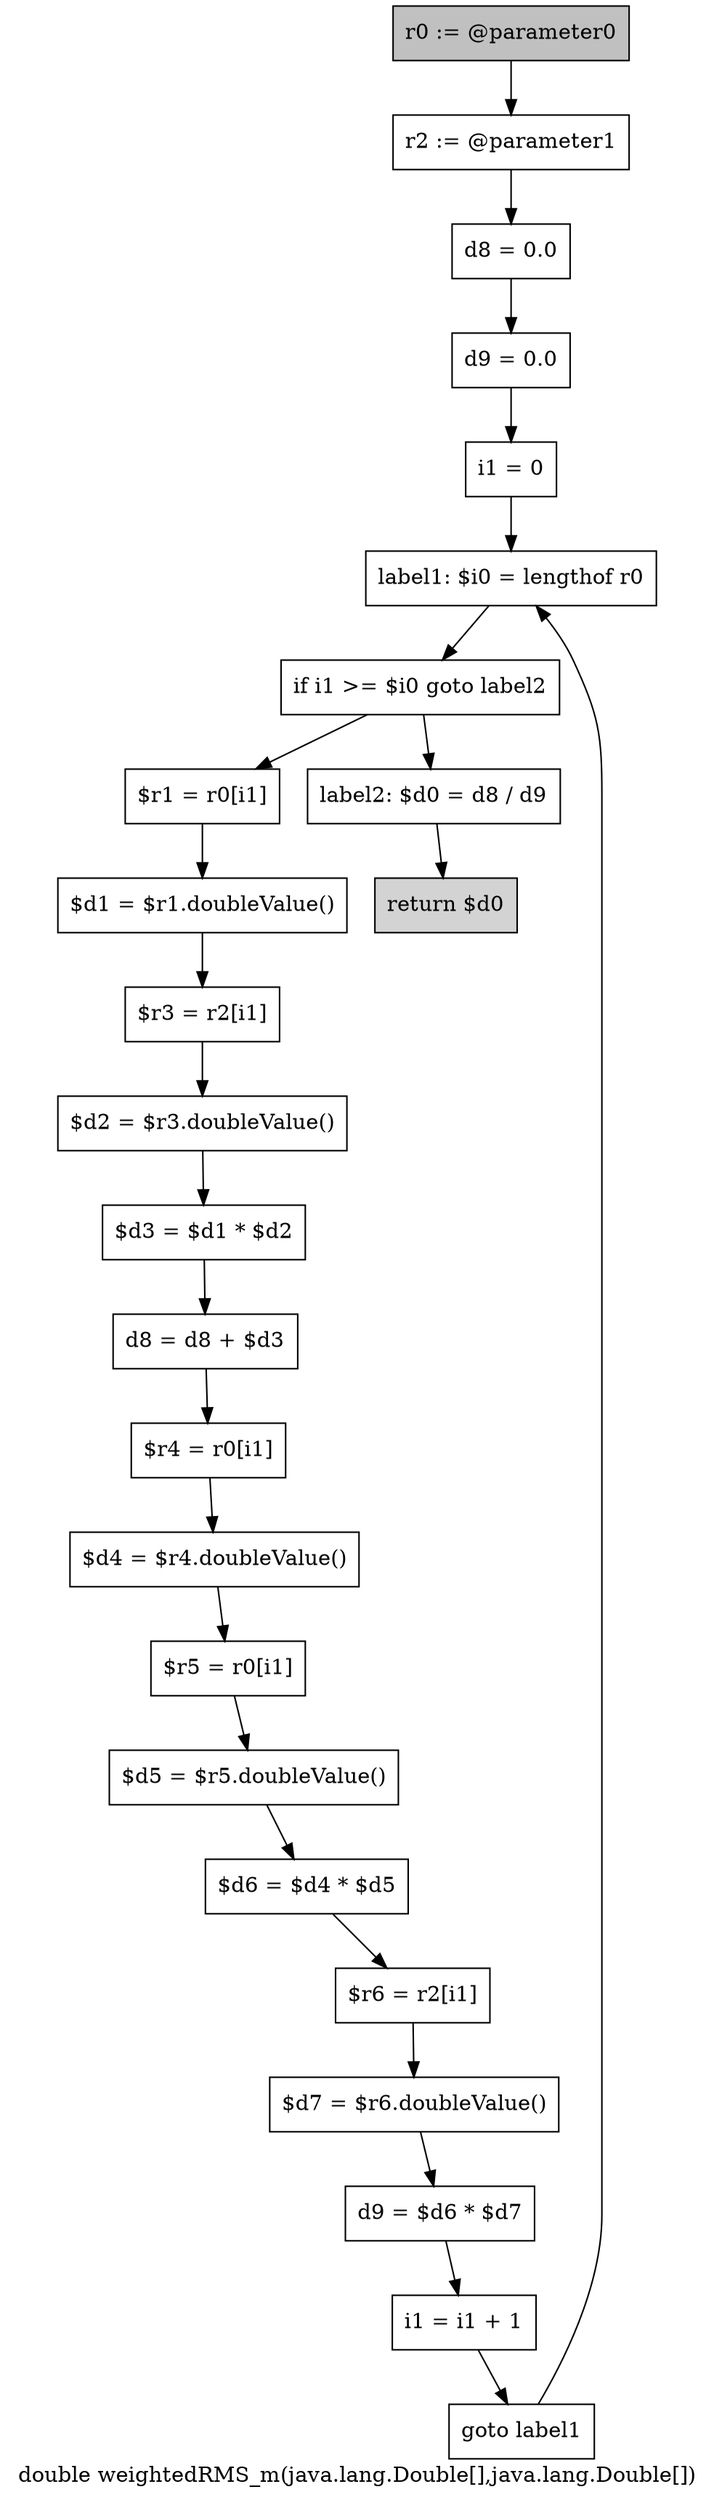 digraph "double weightedRMS_m(java.lang.Double[],java.lang.Double[])" {
    label="double weightedRMS_m(java.lang.Double[],java.lang.Double[])";
    node [shape=box];
    "0" [style=filled,fillcolor=gray,label="r0 := @parameter0",];
    "1" [label="r2 := @parameter1",];
    "0"->"1";
    "2" [label="d8 = 0.0",];
    "1"->"2";
    "3" [label="d9 = 0.0",];
    "2"->"3";
    "4" [label="i1 = 0",];
    "3"->"4";
    "5" [label="label1: $i0 = lengthof r0",];
    "4"->"5";
    "6" [label="if i1 >= $i0 goto label2",];
    "5"->"6";
    "7" [label="$r1 = r0[i1]",];
    "6"->"7";
    "23" [label="label2: $d0 = d8 / d9",];
    "6"->"23";
    "8" [label="$d1 = $r1.doubleValue()",];
    "7"->"8";
    "9" [label="$r3 = r2[i1]",];
    "8"->"9";
    "10" [label="$d2 = $r3.doubleValue()",];
    "9"->"10";
    "11" [label="$d3 = $d1 * $d2",];
    "10"->"11";
    "12" [label="d8 = d8 + $d3",];
    "11"->"12";
    "13" [label="$r4 = r0[i1]",];
    "12"->"13";
    "14" [label="$d4 = $r4.doubleValue()",];
    "13"->"14";
    "15" [label="$r5 = r0[i1]",];
    "14"->"15";
    "16" [label="$d5 = $r5.doubleValue()",];
    "15"->"16";
    "17" [label="$d6 = $d4 * $d5",];
    "16"->"17";
    "18" [label="$r6 = r2[i1]",];
    "17"->"18";
    "19" [label="$d7 = $r6.doubleValue()",];
    "18"->"19";
    "20" [label="d9 = $d6 * $d7",];
    "19"->"20";
    "21" [label="i1 = i1 + 1",];
    "20"->"21";
    "22" [label="goto label1",];
    "21"->"22";
    "22"->"5";
    "24" [style=filled,fillcolor=lightgray,label="return $d0",];
    "23"->"24";
}
